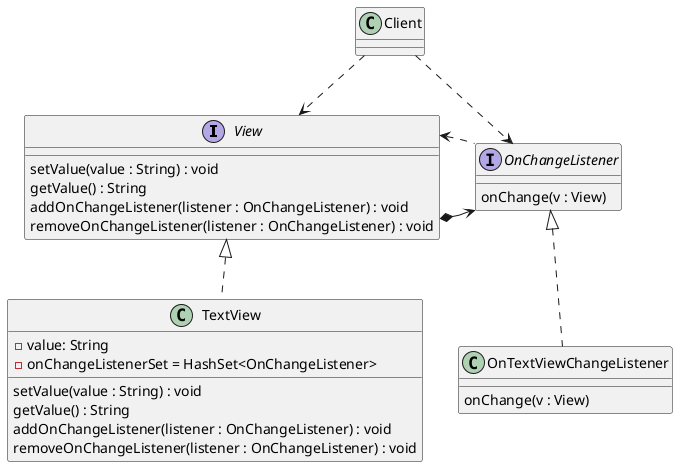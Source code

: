 @startuml

interface View {
  setValue(value : String) : void
  getValue() : String
  addOnChangeListener(listener : OnChangeListener) : void
  removeOnChangeListener(listener : OnChangeListener) : void
}
class TextView {
  - value: String
  - onChangeListenerSet = HashSet<OnChangeListener>
  setValue(value : String) : void
  getValue() : String
  addOnChangeListener(listener : OnChangeListener) : void
  removeOnChangeListener(listener : OnChangeListener) : void
}
interface OnChangeListener {
  onChange(v : View)
}
class OnTextViewChangeListener {
  onChange(v : View)
}

View <|.. TextView
OnChangeListener <|.. OnTextViewChangeListener

View *-> OnChangeListener

View <.. OnChangeListener
Client ..> View
Client ..> OnChangeListener

@enduml
